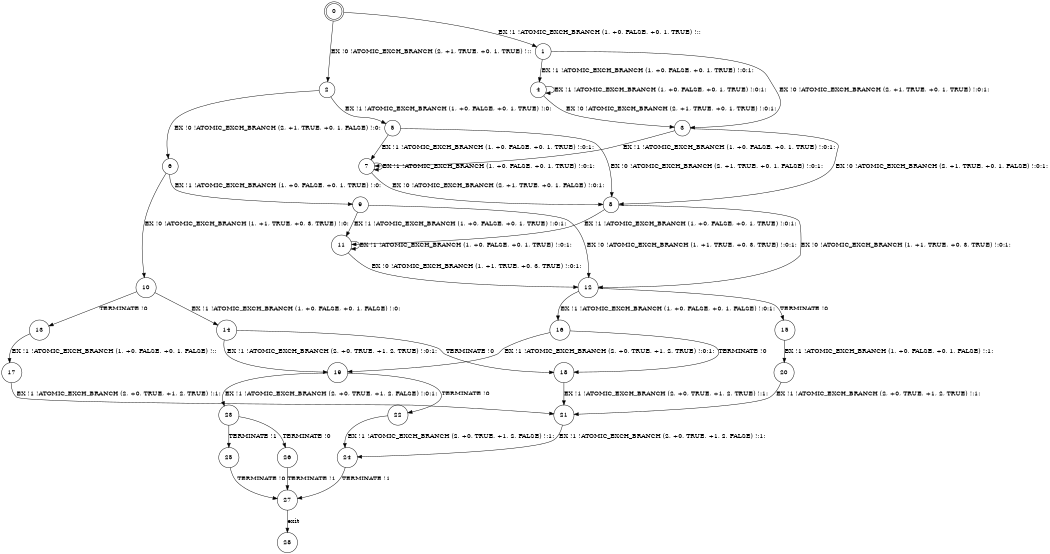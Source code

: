 digraph BCG {
size = "7, 10.5";
center = TRUE;
node [shape = circle];
0 [peripheries = 2];
0 -> 1 [label = "EX !1 !ATOMIC_EXCH_BRANCH (1, +0, FALSE, +0, 1, TRUE) !::"];
0 -> 2 [label = "EX !0 !ATOMIC_EXCH_BRANCH (2, +1, TRUE, +0, 1, TRUE) !::"];
1 -> 3 [label = "EX !0 !ATOMIC_EXCH_BRANCH (2, +1, TRUE, +0, 1, TRUE) !:0:1:"];
1 -> 4 [label = "EX !1 !ATOMIC_EXCH_BRANCH (1, +0, FALSE, +0, 1, TRUE) !:0:1:"];
2 -> 5 [label = "EX !1 !ATOMIC_EXCH_BRANCH (1, +0, FALSE, +0, 1, TRUE) !:0:"];
2 -> 6 [label = "EX !0 !ATOMIC_EXCH_BRANCH (2, +1, TRUE, +0, 1, FALSE) !:0:"];
3 -> 7 [label = "EX !1 !ATOMIC_EXCH_BRANCH (1, +0, FALSE, +0, 1, TRUE) !:0:1:"];
3 -> 8 [label = "EX !0 !ATOMIC_EXCH_BRANCH (2, +1, TRUE, +0, 1, FALSE) !:0:1:"];
4 -> 3 [label = "EX !0 !ATOMIC_EXCH_BRANCH (2, +1, TRUE, +0, 1, TRUE) !:0:1:"];
4 -> 4 [label = "EX !1 !ATOMIC_EXCH_BRANCH (1, +0, FALSE, +0, 1, TRUE) !:0:1:"];
5 -> 7 [label = "EX !1 !ATOMIC_EXCH_BRANCH (1, +0, FALSE, +0, 1, TRUE) !:0:1:"];
5 -> 8 [label = "EX !0 !ATOMIC_EXCH_BRANCH (2, +1, TRUE, +0, 1, FALSE) !:0:1:"];
6 -> 9 [label = "EX !1 !ATOMIC_EXCH_BRANCH (1, +0, FALSE, +0, 1, TRUE) !:0:"];
6 -> 10 [label = "EX !0 !ATOMIC_EXCH_BRANCH (1, +1, TRUE, +0, 3, TRUE) !:0:"];
7 -> 7 [label = "EX !1 !ATOMIC_EXCH_BRANCH (1, +0, FALSE, +0, 1, TRUE) !:0:1:"];
7 -> 8 [label = "EX !0 !ATOMIC_EXCH_BRANCH (2, +1, TRUE, +0, 1, FALSE) !:0:1:"];
8 -> 11 [label = "EX !1 !ATOMIC_EXCH_BRANCH (1, +0, FALSE, +0, 1, TRUE) !:0:1:"];
8 -> 12 [label = "EX !0 !ATOMIC_EXCH_BRANCH (1, +1, TRUE, +0, 3, TRUE) !:0:1:"];
9 -> 11 [label = "EX !1 !ATOMIC_EXCH_BRANCH (1, +0, FALSE, +0, 1, TRUE) !:0:1:"];
9 -> 12 [label = "EX !0 !ATOMIC_EXCH_BRANCH (1, +1, TRUE, +0, 3, TRUE) !:0:1:"];
10 -> 13 [label = "TERMINATE !0"];
10 -> 14 [label = "EX !1 !ATOMIC_EXCH_BRANCH (1, +0, FALSE, +0, 1, FALSE) !:0:"];
11 -> 11 [label = "EX !1 !ATOMIC_EXCH_BRANCH (1, +0, FALSE, +0, 1, TRUE) !:0:1:"];
11 -> 12 [label = "EX !0 !ATOMIC_EXCH_BRANCH (1, +1, TRUE, +0, 3, TRUE) !:0:1:"];
12 -> 15 [label = "TERMINATE !0"];
12 -> 16 [label = "EX !1 !ATOMIC_EXCH_BRANCH (1, +0, FALSE, +0, 1, FALSE) !:0:1:"];
13 -> 17 [label = "EX !1 !ATOMIC_EXCH_BRANCH (1, +0, FALSE, +0, 1, FALSE) !::"];
14 -> 18 [label = "TERMINATE !0"];
14 -> 19 [label = "EX !1 !ATOMIC_EXCH_BRANCH (2, +0, TRUE, +1, 2, TRUE) !:0:1:"];
15 -> 20 [label = "EX !1 !ATOMIC_EXCH_BRANCH (1, +0, FALSE, +0, 1, FALSE) !:1:"];
16 -> 18 [label = "TERMINATE !0"];
16 -> 19 [label = "EX !1 !ATOMIC_EXCH_BRANCH (2, +0, TRUE, +1, 2, TRUE) !:0:1:"];
17 -> 21 [label = "EX !1 !ATOMIC_EXCH_BRANCH (2, +0, TRUE, +1, 2, TRUE) !:1:"];
18 -> 21 [label = "EX !1 !ATOMIC_EXCH_BRANCH (2, +0, TRUE, +1, 2, TRUE) !:1:"];
19 -> 22 [label = "TERMINATE !0"];
19 -> 23 [label = "EX !1 !ATOMIC_EXCH_BRANCH (2, +0, TRUE, +1, 2, FALSE) !:0:1:"];
20 -> 21 [label = "EX !1 !ATOMIC_EXCH_BRANCH (2, +0, TRUE, +1, 2, TRUE) !:1:"];
21 -> 24 [label = "EX !1 !ATOMIC_EXCH_BRANCH (2, +0, TRUE, +1, 2, FALSE) !:1:"];
22 -> 24 [label = "EX !1 !ATOMIC_EXCH_BRANCH (2, +0, TRUE, +1, 2, FALSE) !:1:"];
23 -> 25 [label = "TERMINATE !1"];
23 -> 26 [label = "TERMINATE !0"];
24 -> 27 [label = "TERMINATE !1"];
25 -> 27 [label = "TERMINATE !0"];
26 -> 27 [label = "TERMINATE !1"];
27 -> 28 [label = "exit"];
}
